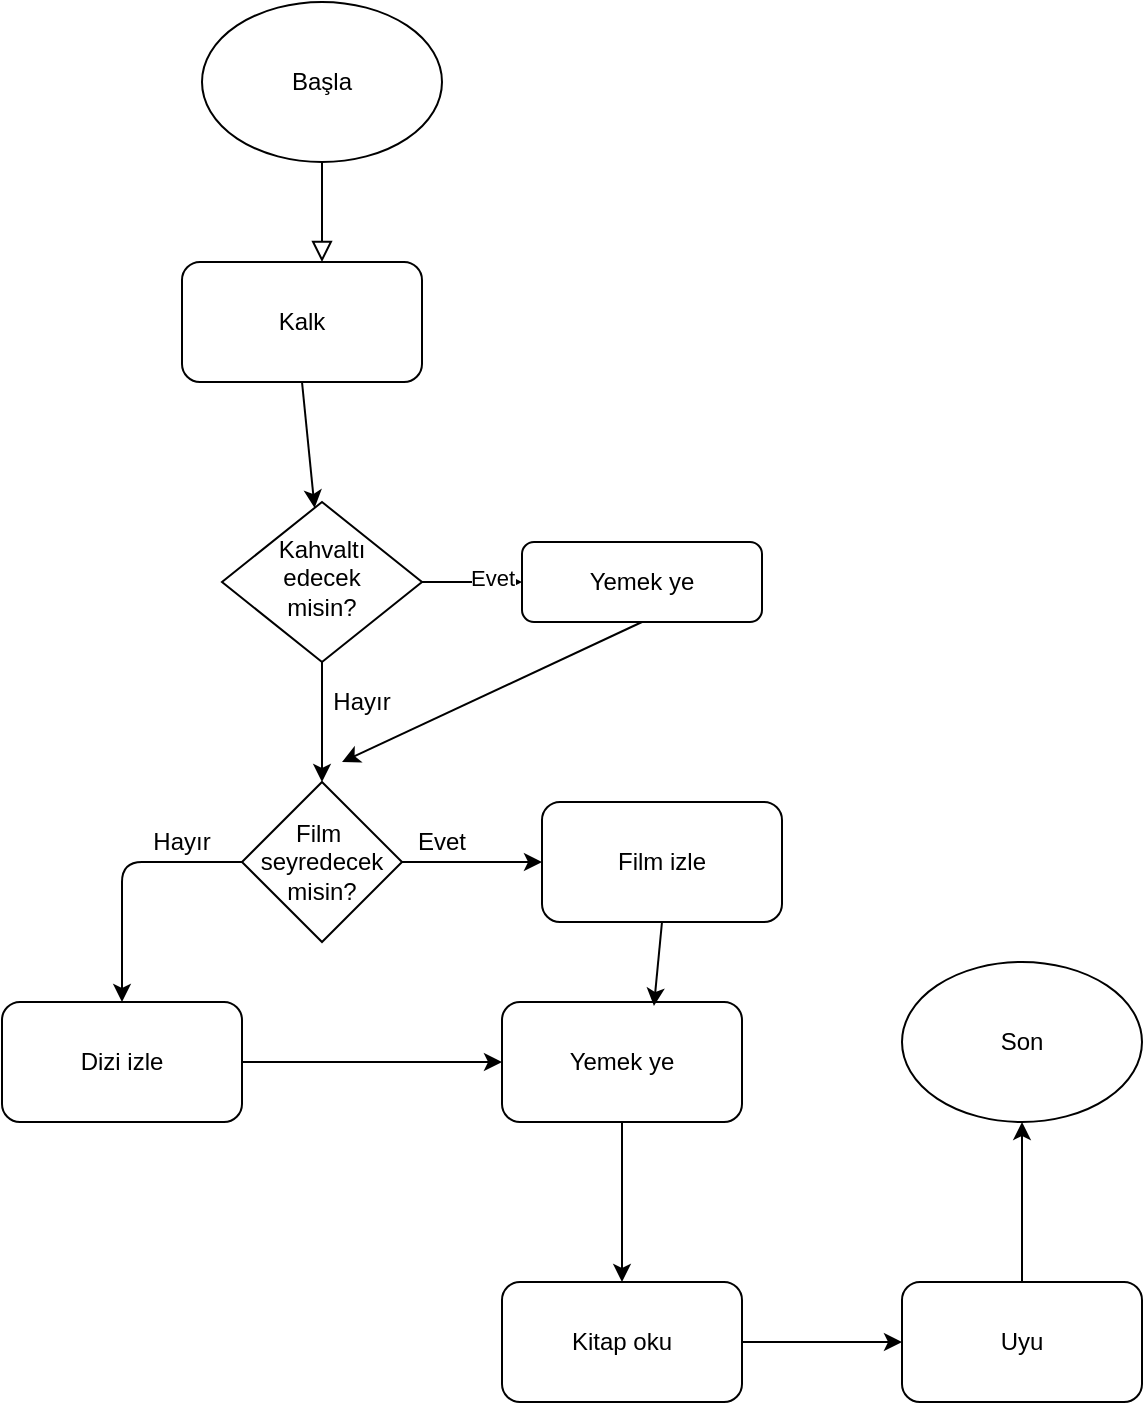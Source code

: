 <mxfile version="13.9.9" type="device"><diagram id="C5RBs43oDa-KdzZeNtuy" name="Page-1"><mxGraphModel dx="1086" dy="846" grid="1" gridSize="10" guides="1" tooltips="1" connect="1" arrows="1" fold="1" page="1" pageScale="1" pageWidth="827" pageHeight="1169" math="0" shadow="0"><root><mxCell id="WIyWlLk6GJQsqaUBKTNV-0"/><mxCell id="WIyWlLk6GJQsqaUBKTNV-1" parent="WIyWlLk6GJQsqaUBKTNV-0"/><mxCell id="WIyWlLk6GJQsqaUBKTNV-2" value="" style="rounded=0;html=1;jettySize=auto;orthogonalLoop=1;fontSize=11;endArrow=block;endFill=0;endSize=8;strokeWidth=1;shadow=0;labelBackgroundColor=none;edgeStyle=orthogonalEdgeStyle;" parent="WIyWlLk6GJQsqaUBKTNV-1" edge="1"><mxGeometry relative="1" as="geometry"><mxPoint x="220" y="170" as="targetPoint"/><mxPoint x="220" y="120" as="sourcePoint"/></mxGeometry></mxCell><mxCell id="WIyWlLk6GJQsqaUBKTNV-10" value="Kahvaltı&lt;br&gt;edecek&lt;br&gt;misin?" style="rhombus;whiteSpace=wrap;html=1;shadow=0;fontFamily=Helvetica;fontSize=12;align=center;strokeWidth=1;spacing=6;spacingTop=-4;" parent="WIyWlLk6GJQsqaUBKTNV-1" vertex="1"><mxGeometry x="170" y="290" width="100" height="80" as="geometry"/></mxCell><mxCell id="WIyWlLk6GJQsqaUBKTNV-12" value="Yemek ye" style="rounded=1;whiteSpace=wrap;html=1;fontSize=12;glass=0;strokeWidth=1;shadow=0;" parent="WIyWlLk6GJQsqaUBKTNV-1" vertex="1"><mxGeometry x="320" y="310" width="120" height="40" as="geometry"/></mxCell><mxCell id="1jnJ6jqCUUGABBGN4IKJ-1" value="Kalk" style="rounded=1;whiteSpace=wrap;html=1;" parent="WIyWlLk6GJQsqaUBKTNV-1" vertex="1"><mxGeometry x="150" y="170" width="120" height="60" as="geometry"/></mxCell><mxCell id="1jnJ6jqCUUGABBGN4IKJ-2" value="" style="endArrow=classic;html=1;exitX=1;exitY=0.5;exitDx=0;exitDy=0;entryX=0;entryY=0.5;entryDx=0;entryDy=0;" parent="WIyWlLk6GJQsqaUBKTNV-1" source="WIyWlLk6GJQsqaUBKTNV-10" target="WIyWlLk6GJQsqaUBKTNV-12" edge="1"><mxGeometry width="50" height="50" relative="1" as="geometry"><mxPoint x="390" y="450" as="sourcePoint"/><mxPoint x="440" y="400" as="targetPoint"/></mxGeometry></mxCell><mxCell id="1jnJ6jqCUUGABBGN4IKJ-3" value="Evet" style="edgeLabel;html=1;align=center;verticalAlign=middle;resizable=0;points=[];" parent="1jnJ6jqCUUGABBGN4IKJ-2" vertex="1" connectable="0"><mxGeometry x="0.4" y="2" relative="1" as="geometry"><mxPoint as="offset"/></mxGeometry></mxCell><mxCell id="1jnJ6jqCUUGABBGN4IKJ-4" value="" style="endArrow=classic;html=1;entryX=0.5;entryY=0;entryDx=0;entryDy=0;" parent="WIyWlLk6GJQsqaUBKTNV-1" edge="1"><mxGeometry width="50" height="50" relative="1" as="geometry"><mxPoint x="220" y="370" as="sourcePoint"/><mxPoint x="220" y="430" as="targetPoint"/></mxGeometry></mxCell><mxCell id="1jnJ6jqCUUGABBGN4IKJ-5" value="Hayır" style="text;html=1;strokeColor=none;fillColor=none;align=center;verticalAlign=middle;whiteSpace=wrap;rounded=0;" parent="WIyWlLk6GJQsqaUBKTNV-1" vertex="1"><mxGeometry x="220" y="380" width="40" height="20" as="geometry"/></mxCell><mxCell id="1jnJ6jqCUUGABBGN4IKJ-6" value="" style="endArrow=classic;html=1;exitX=0.5;exitY=1;exitDx=0;exitDy=0;" parent="WIyWlLk6GJQsqaUBKTNV-1" source="1jnJ6jqCUUGABBGN4IKJ-1" target="WIyWlLk6GJQsqaUBKTNV-10" edge="1"><mxGeometry width="50" height="50" relative="1" as="geometry"><mxPoint x="390" y="450" as="sourcePoint"/><mxPoint x="440" y="400" as="targetPoint"/></mxGeometry></mxCell><mxCell id="1jnJ6jqCUUGABBGN4IKJ-7" value="Film&amp;nbsp;&lt;br&gt;seyredecek misin?" style="rhombus;whiteSpace=wrap;html=1;" parent="WIyWlLk6GJQsqaUBKTNV-1" vertex="1"><mxGeometry x="180" y="430" width="80" height="80" as="geometry"/></mxCell><mxCell id="1jnJ6jqCUUGABBGN4IKJ-8" value="" style="endArrow=classic;html=1;exitX=0.5;exitY=1;exitDx=0;exitDy=0;" parent="WIyWlLk6GJQsqaUBKTNV-1" source="WIyWlLk6GJQsqaUBKTNV-12" edge="1"><mxGeometry width="50" height="50" relative="1" as="geometry"><mxPoint x="390" y="440" as="sourcePoint"/><mxPoint x="230" y="420" as="targetPoint"/></mxGeometry></mxCell><mxCell id="1jnJ6jqCUUGABBGN4IKJ-9" value="" style="endArrow=classic;html=1;exitX=1;exitY=0.5;exitDx=0;exitDy=0;" parent="WIyWlLk6GJQsqaUBKTNV-1" source="1jnJ6jqCUUGABBGN4IKJ-7" target="1jnJ6jqCUUGABBGN4IKJ-10" edge="1"><mxGeometry width="50" height="50" relative="1" as="geometry"><mxPoint x="280" y="460" as="sourcePoint"/><mxPoint x="360" y="470" as="targetPoint"/></mxGeometry></mxCell><mxCell id="1jnJ6jqCUUGABBGN4IKJ-10" value="Film izle" style="rounded=1;whiteSpace=wrap;html=1;" parent="WIyWlLk6GJQsqaUBKTNV-1" vertex="1"><mxGeometry x="330" y="440" width="120" height="60" as="geometry"/></mxCell><mxCell id="1jnJ6jqCUUGABBGN4IKJ-12" value="" style="endArrow=classic;html=1;exitX=1;exitY=0.5;exitDx=0;exitDy=0;" parent="WIyWlLk6GJQsqaUBKTNV-1" source="1jnJ6jqCUUGABBGN4IKJ-7" edge="1"><mxGeometry width="50" height="50" relative="1" as="geometry"><mxPoint x="260" y="470" as="sourcePoint"/><mxPoint x="260" y="470" as="targetPoint"/></mxGeometry></mxCell><mxCell id="1jnJ6jqCUUGABBGN4IKJ-14" value="Evet" style="text;html=1;strokeColor=none;fillColor=none;align=center;verticalAlign=middle;whiteSpace=wrap;rounded=0;" parent="WIyWlLk6GJQsqaUBKTNV-1" vertex="1"><mxGeometry x="260" y="450" width="40" height="20" as="geometry"/></mxCell><mxCell id="1jnJ6jqCUUGABBGN4IKJ-15" value="" style="endArrow=classic;html=1;exitX=0;exitY=0.5;exitDx=0;exitDy=0;" parent="WIyWlLk6GJQsqaUBKTNV-1" source="1jnJ6jqCUUGABBGN4IKJ-7" edge="1"><mxGeometry width="50" height="50" relative="1" as="geometry"><mxPoint x="390" y="440" as="sourcePoint"/><mxPoint x="120" y="540" as="targetPoint"/><Array as="points"><mxPoint x="120" y="470"/></Array></mxGeometry></mxCell><mxCell id="1jnJ6jqCUUGABBGN4IKJ-17" value="Hayır" style="text;html=1;strokeColor=none;fillColor=none;align=center;verticalAlign=middle;whiteSpace=wrap;rounded=0;" parent="WIyWlLk6GJQsqaUBKTNV-1" vertex="1"><mxGeometry x="130" y="450" width="40" height="20" as="geometry"/></mxCell><mxCell id="1jnJ6jqCUUGABBGN4IKJ-18" value="Dizi izle" style="rounded=1;whiteSpace=wrap;html=1;" parent="WIyWlLk6GJQsqaUBKTNV-1" vertex="1"><mxGeometry x="60" y="540" width="120" height="60" as="geometry"/></mxCell><mxCell id="1jnJ6jqCUUGABBGN4IKJ-19" value="" style="endArrow=classic;html=1;exitX=1;exitY=0.5;exitDx=0;exitDy=0;" parent="WIyWlLk6GJQsqaUBKTNV-1" source="1jnJ6jqCUUGABBGN4IKJ-18" edge="1"><mxGeometry width="50" height="50" relative="1" as="geometry"><mxPoint x="390" y="440" as="sourcePoint"/><mxPoint x="310" y="570" as="targetPoint"/></mxGeometry></mxCell><mxCell id="1jnJ6jqCUUGABBGN4IKJ-23" value="" style="edgeStyle=orthogonalEdgeStyle;rounded=0;orthogonalLoop=1;jettySize=auto;html=1;" parent="WIyWlLk6GJQsqaUBKTNV-1" source="1jnJ6jqCUUGABBGN4IKJ-20" target="1jnJ6jqCUUGABBGN4IKJ-22" edge="1"><mxGeometry relative="1" as="geometry"/></mxCell><mxCell id="1jnJ6jqCUUGABBGN4IKJ-20" value="Yemek ye" style="rounded=1;whiteSpace=wrap;html=1;" parent="WIyWlLk6GJQsqaUBKTNV-1" vertex="1"><mxGeometry x="310" y="540" width="120" height="60" as="geometry"/></mxCell><mxCell id="1jnJ6jqCUUGABBGN4IKJ-21" value="" style="endArrow=classic;html=1;exitX=0.5;exitY=1;exitDx=0;exitDy=0;entryX=0.633;entryY=0.033;entryDx=0;entryDy=0;entryPerimeter=0;" parent="WIyWlLk6GJQsqaUBKTNV-1" source="1jnJ6jqCUUGABBGN4IKJ-10" target="1jnJ6jqCUUGABBGN4IKJ-20" edge="1"><mxGeometry width="50" height="50" relative="1" as="geometry"><mxPoint x="390" y="440" as="sourcePoint"/><mxPoint x="390" y="530" as="targetPoint"/></mxGeometry></mxCell><mxCell id="1jnJ6jqCUUGABBGN4IKJ-25" value="" style="edgeStyle=orthogonalEdgeStyle;rounded=0;orthogonalLoop=1;jettySize=auto;html=1;" parent="WIyWlLk6GJQsqaUBKTNV-1" source="1jnJ6jqCUUGABBGN4IKJ-22" target="1jnJ6jqCUUGABBGN4IKJ-24" edge="1"><mxGeometry relative="1" as="geometry"/></mxCell><mxCell id="1jnJ6jqCUUGABBGN4IKJ-22" value="Kitap oku" style="whiteSpace=wrap;html=1;rounded=1;" parent="WIyWlLk6GJQsqaUBKTNV-1" vertex="1"><mxGeometry x="310" y="680" width="120" height="60" as="geometry"/></mxCell><mxCell id="1jnJ6jqCUUGABBGN4IKJ-27" value="" style="edgeStyle=orthogonalEdgeStyle;rounded=0;orthogonalLoop=1;jettySize=auto;html=1;" parent="WIyWlLk6GJQsqaUBKTNV-1" source="1jnJ6jqCUUGABBGN4IKJ-24" edge="1"><mxGeometry relative="1" as="geometry"><mxPoint x="570" y="600" as="targetPoint"/></mxGeometry></mxCell><mxCell id="1jnJ6jqCUUGABBGN4IKJ-24" value="Uyu" style="whiteSpace=wrap;html=1;rounded=1;" parent="WIyWlLk6GJQsqaUBKTNV-1" vertex="1"><mxGeometry x="510" y="680" width="120" height="60" as="geometry"/></mxCell><mxCell id="TgesHlQBSe7NyDxpLNSN-0" value="Başla" style="ellipse;whiteSpace=wrap;html=1;" vertex="1" parent="WIyWlLk6GJQsqaUBKTNV-1"><mxGeometry x="160" y="40" width="120" height="80" as="geometry"/></mxCell><mxCell id="TgesHlQBSe7NyDxpLNSN-1" value="Son" style="ellipse;whiteSpace=wrap;html=1;" vertex="1" parent="WIyWlLk6GJQsqaUBKTNV-1"><mxGeometry x="510" y="520" width="120" height="80" as="geometry"/></mxCell></root></mxGraphModel></diagram></mxfile>